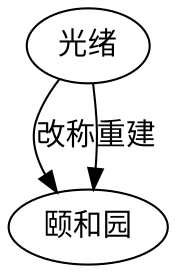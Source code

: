 digraph 202022416130527711 {
	"光绪" [fontname=FangSong]
	"颐和园" [fontname=FangSong]
	"光绪" -> "颐和园" [label="改称" fontname=FangSong]
	"光绪" [fontname=FangSong]
	"颐和园" [fontname=FangSong]
	"光绪" -> "颐和园" [label="重建" fontname=FangSong]
}
